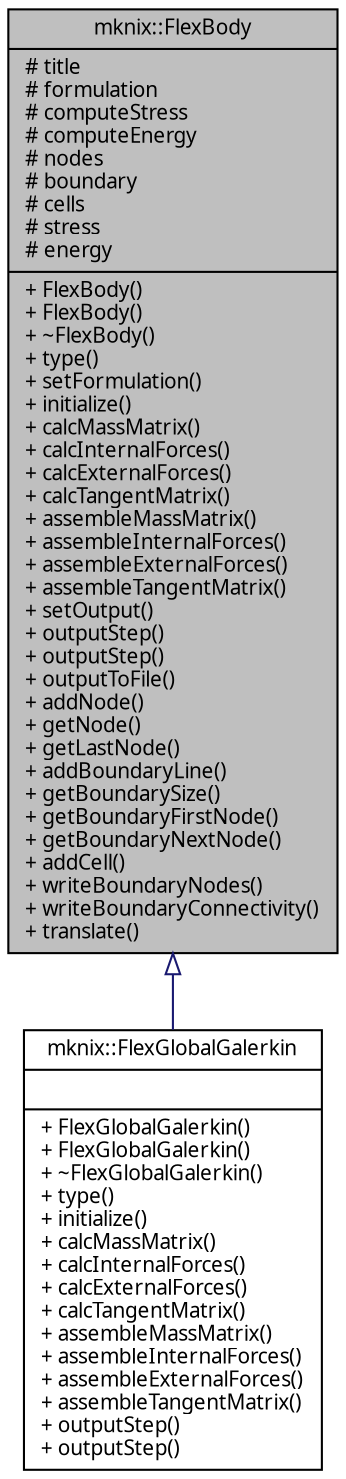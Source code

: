 digraph G
{
  edge [fontname="FreeSans.ttf",fontsize=10,labelfontname="FreeSans.ttf",labelfontsize=10];
  node [fontname="FreeSans.ttf",fontsize=10,shape=record];
  Node1 [label="{mknix::FlexBody\n|# title\l# formulation\l# computeStress\l# computeEnergy\l# nodes\l# boundary\l# cells\l# stress\l# energy\l|+ FlexBody()\l+ FlexBody()\l+ ~FlexBody()\l+ type()\l+ setFormulation()\l+ initialize()\l+ calcMassMatrix()\l+ calcInternalForces()\l+ calcExternalForces()\l+ calcTangentMatrix()\l+ assembleMassMatrix()\l+ assembleInternalForces()\l+ assembleExternalForces()\l+ assembleTangentMatrix()\l+ setOutput()\l+ outputStep()\l+ outputStep()\l+ outputToFile()\l+ addNode()\l+ getNode()\l+ getLastNode()\l+ addBoundaryLine()\l+ getBoundarySize()\l+ getBoundaryFirstNode()\l+ getBoundaryNextNode()\l+ addCell()\l+ writeBoundaryNodes()\l+ writeBoundaryConnectivity()\l+ translate()\l}",height=0.2,width=0.4,color="black", fillcolor="grey75", style="filled" fontcolor="black"];
  Node1 -> Node2 [dir=back,color="midnightblue",fontsize=10,style="solid",arrowtail="empty"];
  Node2 [label="{mknix::FlexGlobalGalerkin\n||+ FlexGlobalGalerkin()\l+ FlexGlobalGalerkin()\l+ ~FlexGlobalGalerkin()\l+ type()\l+ initialize()\l+ calcMassMatrix()\l+ calcInternalForces()\l+ calcExternalForces()\l+ calcTangentMatrix()\l+ assembleMassMatrix()\l+ assembleInternalForces()\l+ assembleExternalForces()\l+ assembleTangentMatrix()\l+ outputStep()\l+ outputStep()\l}",height=0.2,width=0.4,color="black", fillcolor="white", style="filled",URL="$classmknix_1_1FlexGlobalGalerkin.html"];
}
